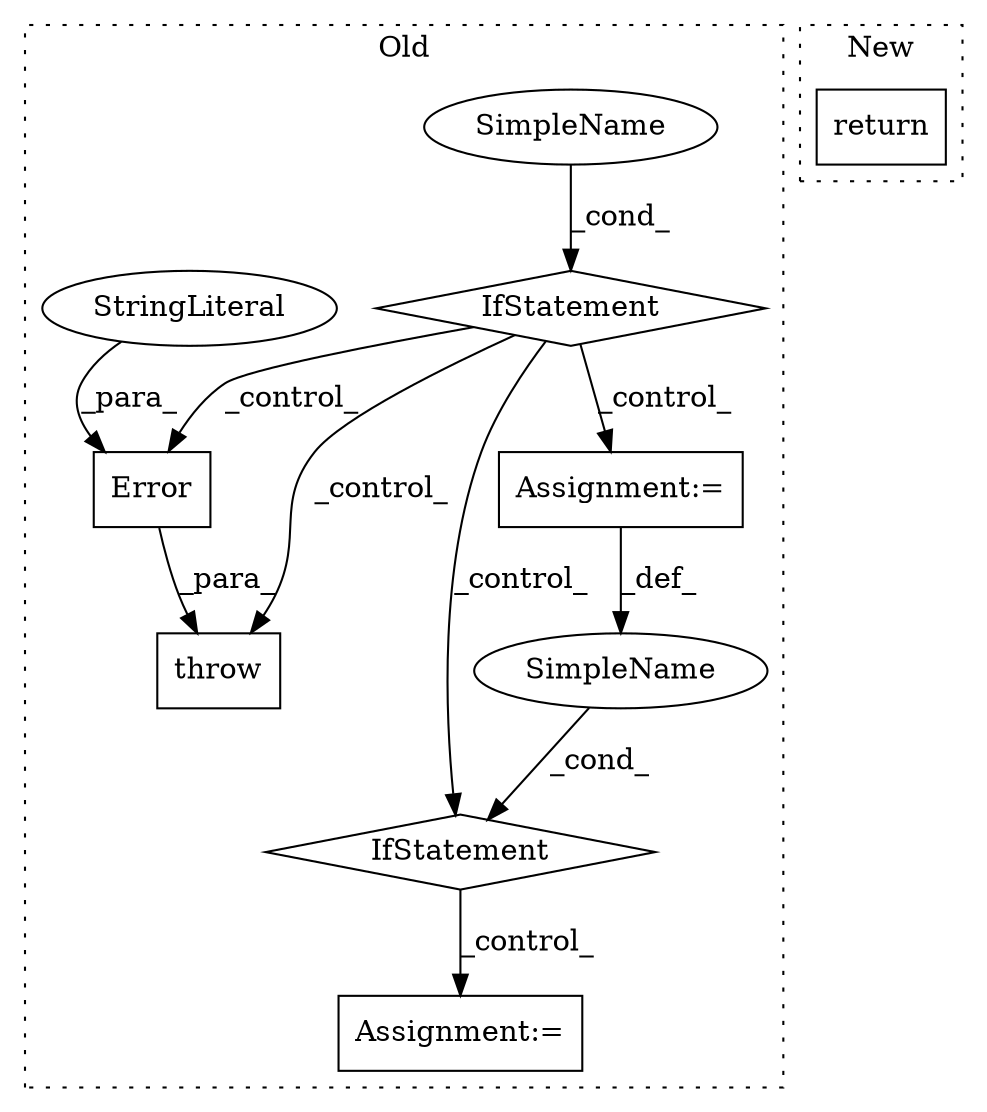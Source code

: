 digraph G {
subgraph cluster0 {
1 [label="Error" a="32" s="18263,18317" l="6,1" shape="box"];
3 [label="throw" a="53" s="18250" l="6" shape="box"];
4 [label="StringLiteral" a="45" s="18269" l="48" shape="ellipse"];
5 [label="SimpleName" a="42" s="" l="" shape="ellipse"];
6 [label="IfStatement" a="25" s="17892,17929" l="4,2" shape="diamond"];
7 [label="Assignment:=" a="7" s="17954" l="1" shape="box"];
8 [label="IfStatement" a="25" s="18097,18160" l="4,2" shape="diamond"];
9 [label="SimpleName" a="42" s="" l="" shape="ellipse"];
10 [label="Assignment:=" a="7" s="18189" l="1" shape="box"];
label = "Old";
style="dotted";
}
subgraph cluster1 {
2 [label="return" a="41" s="17896" l="7" shape="box"];
label = "New";
style="dotted";
}
1 -> 3 [label="_para_"];
4 -> 1 [label="_para_"];
5 -> 6 [label="_cond_"];
6 -> 8 [label="_control_"];
6 -> 1 [label="_control_"];
6 -> 3 [label="_control_"];
6 -> 7 [label="_control_"];
7 -> 9 [label="_def_"];
8 -> 10 [label="_control_"];
9 -> 8 [label="_cond_"];
}
